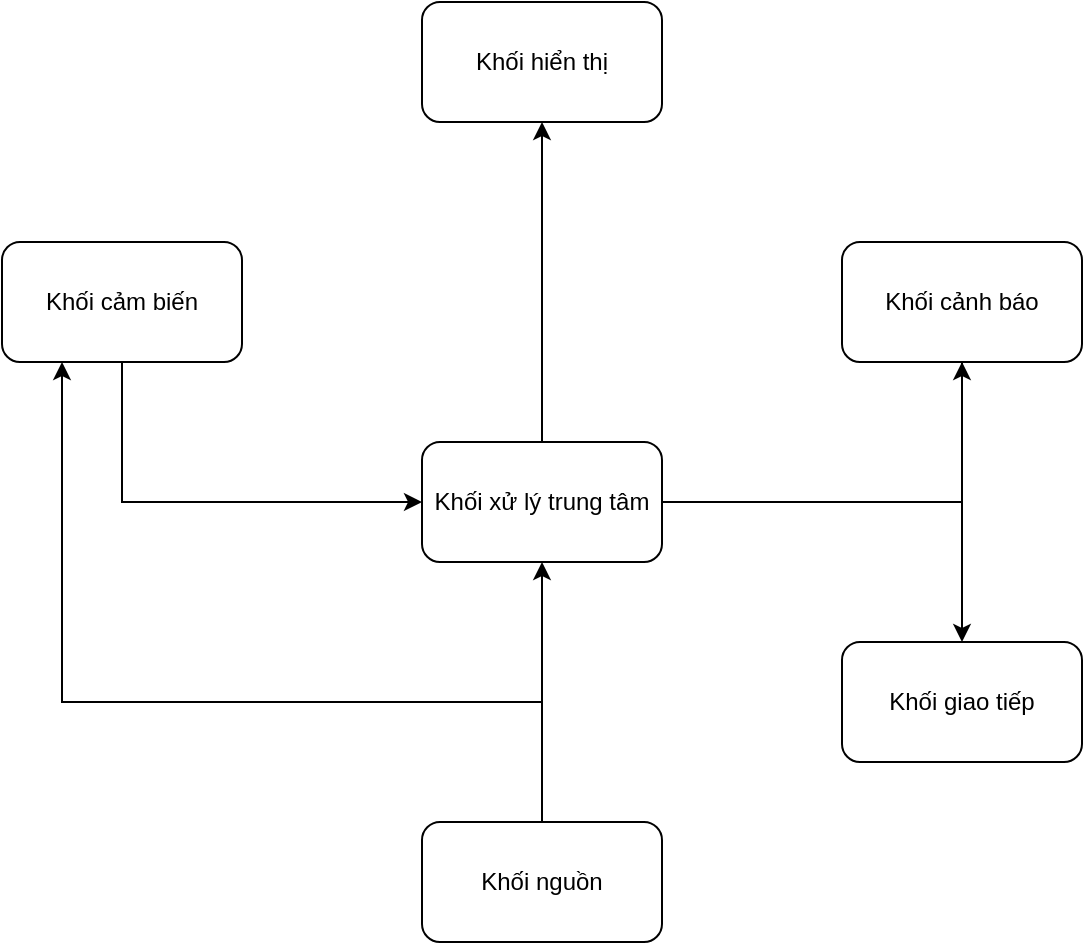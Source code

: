 <mxfile version="21.0.4" type="github">
  <diagram name="Trang-1" id="puHw2vBUbM_AC1_yV_7a">
    <mxGraphModel dx="1050" dy="566" grid="1" gridSize="10" guides="1" tooltips="1" connect="1" arrows="1" fold="1" page="1" pageScale="1" pageWidth="827" pageHeight="1169" math="0" shadow="0">
      <root>
        <mxCell id="0" />
        <mxCell id="1" parent="0" />
        <mxCell id="PcFJROIesZkV9jFX9hHF-14" style="edgeStyle=orthogonalEdgeStyle;rounded=0;orthogonalLoop=1;jettySize=auto;html=1;entryX=0.5;entryY=1;entryDx=0;entryDy=0;" edge="1" parent="1" source="PcFJROIesZkV9jFX9hHF-1" target="PcFJROIesZkV9jFX9hHF-5">
          <mxGeometry relative="1" as="geometry" />
        </mxCell>
        <mxCell id="PcFJROIesZkV9jFX9hHF-1" value="Khối xử lý trung tâm" style="rounded=1;whiteSpace=wrap;html=1;" vertex="1" parent="1">
          <mxGeometry x="350" y="280" width="120" height="60" as="geometry" />
        </mxCell>
        <mxCell id="PcFJROIesZkV9jFX9hHF-2" value="Khối cảm biến" style="rounded=1;whiteSpace=wrap;html=1;" vertex="1" parent="1">
          <mxGeometry x="140" y="180" width="120" height="60" as="geometry" />
        </mxCell>
        <mxCell id="PcFJROIesZkV9jFX9hHF-18" style="edgeStyle=orthogonalEdgeStyle;rounded=0;orthogonalLoop=1;jettySize=auto;html=1;" edge="1" parent="1" source="PcFJROIesZkV9jFX9hHF-3" target="PcFJROIesZkV9jFX9hHF-17">
          <mxGeometry relative="1" as="geometry">
            <Array as="points">
              <mxPoint x="620" y="410" />
            </Array>
          </mxGeometry>
        </mxCell>
        <mxCell id="PcFJROIesZkV9jFX9hHF-3" value="Khối cảnh báo" style="rounded=1;whiteSpace=wrap;html=1;" vertex="1" parent="1">
          <mxGeometry x="560" y="180" width="120" height="60" as="geometry" />
        </mxCell>
        <mxCell id="PcFJROIesZkV9jFX9hHF-4" value="Khối nguồn" style="rounded=1;whiteSpace=wrap;html=1;" vertex="1" parent="1">
          <mxGeometry x="350" y="470" width="120" height="60" as="geometry" />
        </mxCell>
        <mxCell id="PcFJROIesZkV9jFX9hHF-5" value="Khối hiển thị" style="rounded=1;whiteSpace=wrap;html=1;" vertex="1" parent="1">
          <mxGeometry x="350" y="60" width="120" height="60" as="geometry" />
        </mxCell>
        <mxCell id="PcFJROIesZkV9jFX9hHF-6" value="" style="endArrow=classic;html=1;rounded=0;exitX=0.5;exitY=1;exitDx=0;exitDy=0;entryX=0;entryY=0.5;entryDx=0;entryDy=0;" edge="1" parent="1" source="PcFJROIesZkV9jFX9hHF-2" target="PcFJROIesZkV9jFX9hHF-1">
          <mxGeometry width="50" height="50" relative="1" as="geometry">
            <mxPoint x="390" y="340" as="sourcePoint" />
            <mxPoint x="340" y="320" as="targetPoint" />
            <Array as="points">
              <mxPoint x="200" y="310" />
            </Array>
          </mxGeometry>
        </mxCell>
        <mxCell id="PcFJROIesZkV9jFX9hHF-9" value="" style="endArrow=classic;html=1;rounded=0;exitX=1;exitY=0.5;exitDx=0;exitDy=0;entryX=0.5;entryY=1;entryDx=0;entryDy=0;" edge="1" parent="1" source="PcFJROIesZkV9jFX9hHF-1" target="PcFJROIesZkV9jFX9hHF-3">
          <mxGeometry width="50" height="50" relative="1" as="geometry">
            <mxPoint x="390" y="340" as="sourcePoint" />
            <mxPoint x="440" y="290" as="targetPoint" />
            <Array as="points">
              <mxPoint x="620" y="310" />
            </Array>
          </mxGeometry>
        </mxCell>
        <mxCell id="PcFJROIesZkV9jFX9hHF-10" value="" style="endArrow=classic;html=1;rounded=0;exitX=0.5;exitY=0;exitDx=0;exitDy=0;entryX=0.5;entryY=1;entryDx=0;entryDy=0;" edge="1" parent="1" source="PcFJROIesZkV9jFX9hHF-4" target="PcFJROIesZkV9jFX9hHF-1">
          <mxGeometry width="50" height="50" relative="1" as="geometry">
            <mxPoint x="390" y="340" as="sourcePoint" />
            <mxPoint x="440" y="290" as="targetPoint" />
            <Array as="points">
              <mxPoint x="410" y="450" />
              <mxPoint x="410" y="370" />
            </Array>
          </mxGeometry>
        </mxCell>
        <mxCell id="PcFJROIesZkV9jFX9hHF-11" value="" style="endArrow=classic;html=1;rounded=0;entryX=0.25;entryY=1;entryDx=0;entryDy=0;" edge="1" parent="1" target="PcFJROIesZkV9jFX9hHF-2">
          <mxGeometry width="50" height="50" relative="1" as="geometry">
            <mxPoint x="410" y="410" as="sourcePoint" />
            <mxPoint x="170" y="410" as="targetPoint" />
            <Array as="points">
              <mxPoint x="170" y="410" />
            </Array>
          </mxGeometry>
        </mxCell>
        <mxCell id="PcFJROIesZkV9jFX9hHF-17" value="Khối giao tiếp" style="rounded=1;whiteSpace=wrap;html=1;" vertex="1" parent="1">
          <mxGeometry x="560" y="380" width="120" height="60" as="geometry" />
        </mxCell>
      </root>
    </mxGraphModel>
  </diagram>
</mxfile>
